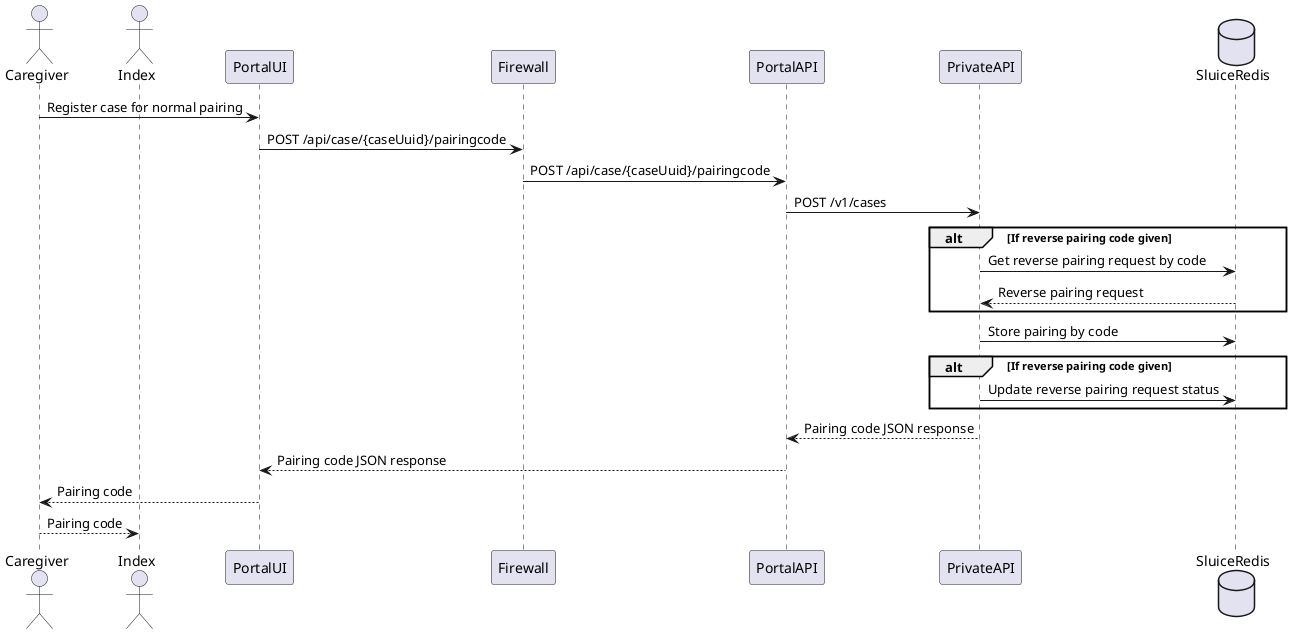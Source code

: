 @startuml
actor       Caregiver          as Caregiver
actor       Index              as Index
participant PortalUI           as PortalUI
participant Firewall           as Firewall
participant PortalAPI          as PortalAPI
participant PrivateAPI         as API
database    SluiceRedis        as Redis

Caregiver  ->  PortalUI   : Register case for normal pairing
PortalUI   ->  Firewall   : POST /api/case/{caseUuid}/pairingcode
Firewall   ->  PortalAPI  : POST /api/case/{caseUuid}/pairingcode
PortalAPI  ->  API        : POST /v1/cases

alt If reverse pairing code given
    API    ->  Redis      : Get reverse pairing request by code
    Redis  --> API        : Reverse pairing request
end

API        ->  Redis      : Store pairing by code

alt If reverse pairing code given
    API    ->  Redis      : Update reverse pairing request status
end

API        --> PortalAPI  : Pairing code JSON response
PortalAPI  --> PortalUI   : Pairing code JSON response
PortalUI   --> Caregiver  : Pairing code
Caregiver  --> Index      : Pairing code
@enduml